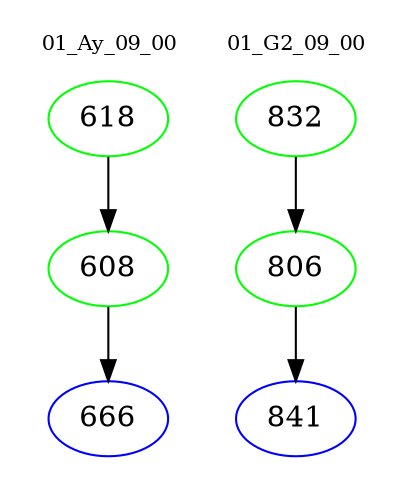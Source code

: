 digraph{
subgraph cluster_0 {
color = white
label = "01_Ay_09_00";
fontsize=10;
T0_618 [label="618", color="green"]
T0_618 -> T0_608 [color="black"]
T0_608 [label="608", color="green"]
T0_608 -> T0_666 [color="black"]
T0_666 [label="666", color="blue"]
}
subgraph cluster_1 {
color = white
label = "01_G2_09_00";
fontsize=10;
T1_832 [label="832", color="green"]
T1_832 -> T1_806 [color="black"]
T1_806 [label="806", color="green"]
T1_806 -> T1_841 [color="black"]
T1_841 [label="841", color="blue"]
}
}
